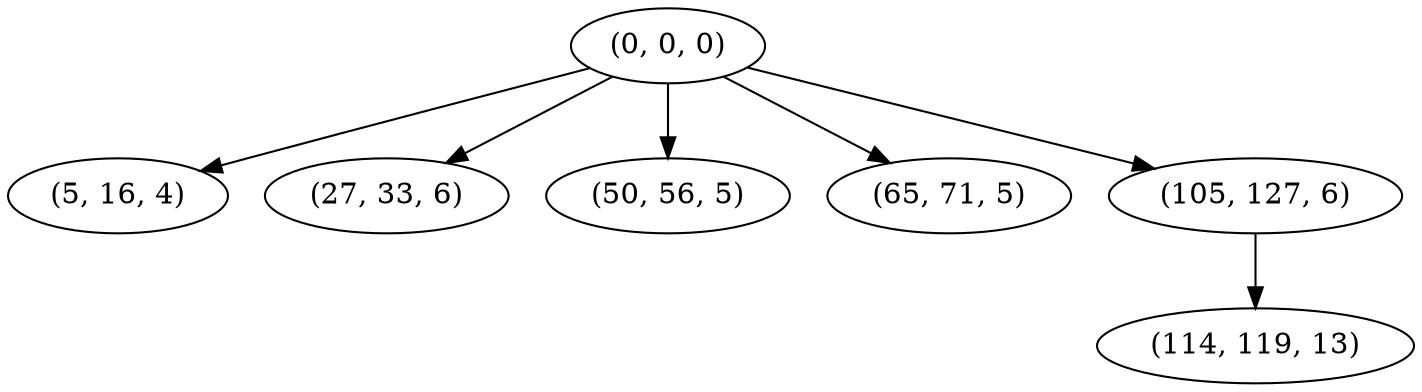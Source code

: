 digraph tree {
    "(0, 0, 0)";
    "(5, 16, 4)";
    "(27, 33, 6)";
    "(50, 56, 5)";
    "(65, 71, 5)";
    "(105, 127, 6)";
    "(114, 119, 13)";
    "(0, 0, 0)" -> "(5, 16, 4)";
    "(0, 0, 0)" -> "(27, 33, 6)";
    "(0, 0, 0)" -> "(50, 56, 5)";
    "(0, 0, 0)" -> "(65, 71, 5)";
    "(0, 0, 0)" -> "(105, 127, 6)";
    "(105, 127, 6)" -> "(114, 119, 13)";
}
